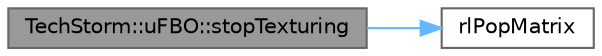 digraph "TechStorm::uFBO::stopTexturing"
{
 // LATEX_PDF_SIZE
  bgcolor="transparent";
  edge [fontname=Helvetica,fontsize=10,labelfontname=Helvetica,labelfontsize=10];
  node [fontname=Helvetica,fontsize=10,shape=box,height=0.2,width=0.4];
  rankdir="LR";
  Node1 [id="Node000001",label="TechStorm::uFBO::stopTexturing",height=0.2,width=0.4,color="gray40", fillcolor="grey60", style="filled", fontcolor="black",tooltip=" "];
  Node1 -> Node2 [id="edge1_Node000001_Node000002",color="steelblue1",style="solid",tooltip=" "];
  Node2 [id="Node000002",label="rlPopMatrix",height=0.2,width=0.4,color="grey40", fillcolor="white", style="filled",URL="$rlgl_8h.html#ac957925e053ada7dc541bd4bedfecb9f",tooltip=" "];
}
